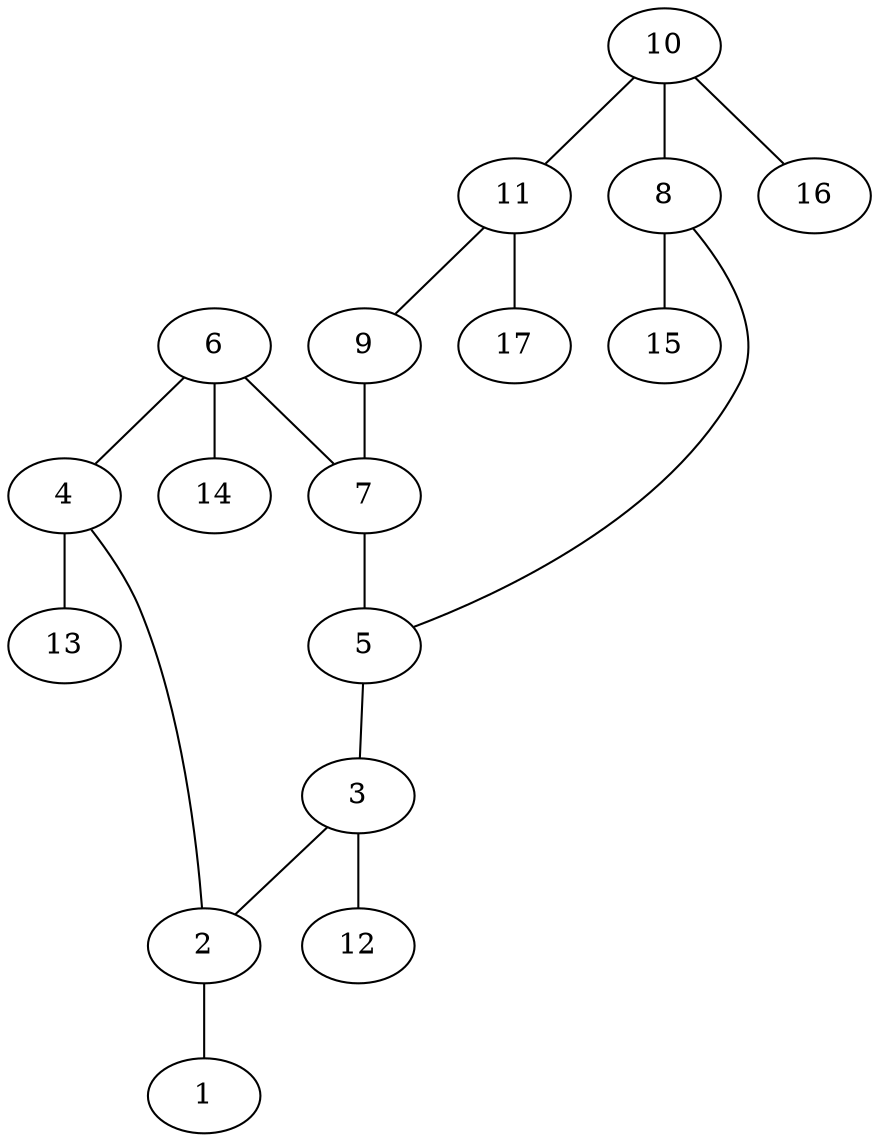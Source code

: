 graph molecule_3401 {
	1	 [chem=Cl];
	2	 [chem=C];
	2 -- 1	 [valence=1];
	3	 [chem=C];
	3 -- 2	 [valence=2];
	12	 [chem=H];
	3 -- 12	 [valence=1];
	4	 [chem=C];
	4 -- 2	 [valence=1];
	13	 [chem=H];
	4 -- 13	 [valence=1];
	5	 [chem=C];
	5 -- 3	 [valence=1];
	6	 [chem=C];
	6 -- 4	 [valence=2];
	7	 [chem=C];
	6 -- 7	 [valence=1];
	14	 [chem=H];
	6 -- 14	 [valence=1];
	7 -- 5	 [valence=2];
	8	 [chem=C];
	8 -- 5	 [valence=1];
	15	 [chem=H];
	8 -- 15	 [valence=1];
	9	 [chem=N];
	9 -- 7	 [valence=1];
	10	 [chem=C];
	10 -- 8	 [valence=2];
	11	 [chem=C];
	10 -- 11	 [valence=1];
	16	 [chem=H];
	10 -- 16	 [valence=1];
	11 -- 9	 [valence=2];
	17	 [chem=H];
	11 -- 17	 [valence=1];
}
